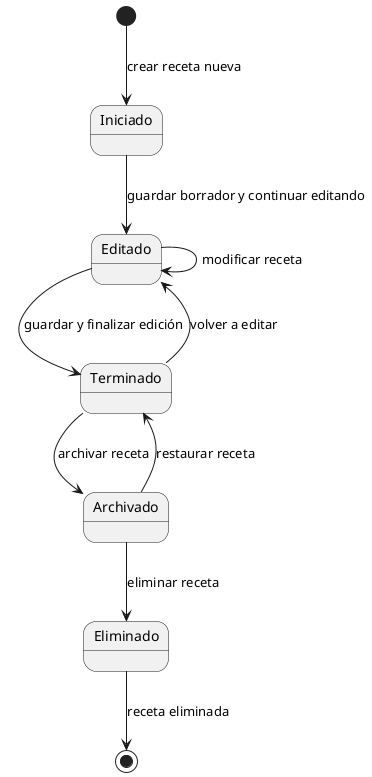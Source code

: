 @startuml
[*] --> Iniciado : crear receta nueva

Iniciado --> Editado : guardar borrador y continuar editando
Editado --> Editado : modificar receta
Editado --> Terminado : guardar y finalizar edición

Terminado --> Editado : volver a editar
Terminado --> Archivado : archivar receta

Archivado --> Eliminado : eliminar receta
Archivado --> Terminado : restaurar receta

Eliminado --> [*] : receta eliminada

@enduml